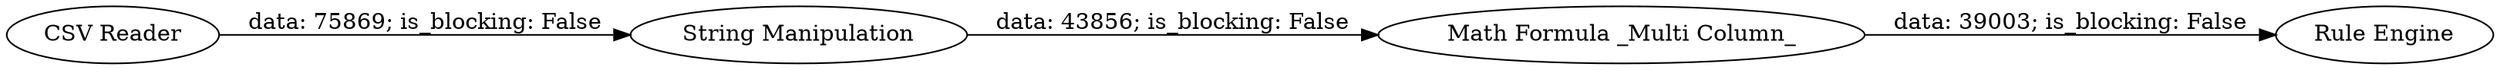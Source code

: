 digraph {
	"-5671371593466906812_21" [label="Math Formula _Multi Column_"]
	"-5671371593466906812_19" [label="String Manipulation"]
	"-5671371593466906812_24" [label="CSV Reader"]
	"-5671371593466906812_22" [label="Rule Engine"]
	"-5671371593466906812_24" -> "-5671371593466906812_19" [label="data: 75869; is_blocking: False"]
	"-5671371593466906812_19" -> "-5671371593466906812_21" [label="data: 43856; is_blocking: False"]
	"-5671371593466906812_21" -> "-5671371593466906812_22" [label="data: 39003; is_blocking: False"]
	rankdir=LR
}

